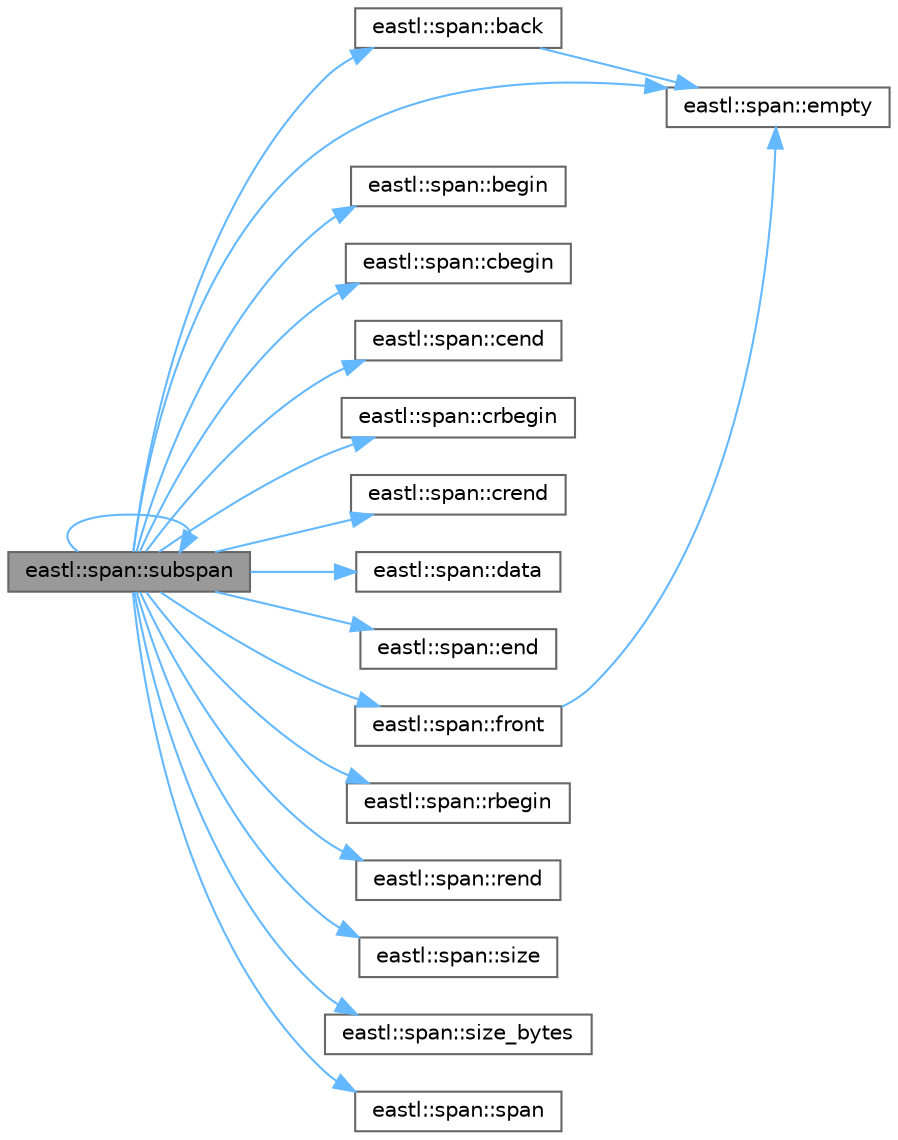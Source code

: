 digraph "eastl::span::subspan"
{
 // LATEX_PDF_SIZE
  bgcolor="transparent";
  edge [fontname=Helvetica,fontsize=10,labelfontname=Helvetica,labelfontsize=10];
  node [fontname=Helvetica,fontsize=10,shape=box,height=0.2,width=0.4];
  rankdir="LR";
  Node1 [id="Node000001",label="eastl::span::subspan",height=0.2,width=0.4,color="gray40", fillcolor="grey60", style="filled", fontcolor="black",tooltip=" "];
  Node1 -> Node2 [id="edge19_Node000001_Node000002",color="steelblue1",style="solid",tooltip=" "];
  Node2 [id="Node000002",label="eastl::span::back",height=0.2,width=0.4,color="grey40", fillcolor="white", style="filled",URL="$classeastl_1_1span.html#a266998d6f1c399a118247b83505e8030",tooltip=" "];
  Node2 -> Node3 [id="edge20_Node000002_Node000003",color="steelblue1",style="solid",tooltip=" "];
  Node3 [id="Node000003",label="eastl::span::empty",height=0.2,width=0.4,color="grey40", fillcolor="white", style="filled",URL="$classeastl_1_1span.html#aec26e7530ae891ac65497aee7e11737d",tooltip=" "];
  Node1 -> Node4 [id="edge21_Node000001_Node000004",color="steelblue1",style="solid",tooltip=" "];
  Node4 [id="Node000004",label="eastl::span::begin",height=0.2,width=0.4,color="grey40", fillcolor="white", style="filled",URL="$classeastl_1_1span.html#ad0c186d2f091d78e148a6a8d156bfc4b",tooltip=" "];
  Node1 -> Node5 [id="edge22_Node000001_Node000005",color="steelblue1",style="solid",tooltip=" "];
  Node5 [id="Node000005",label="eastl::span::cbegin",height=0.2,width=0.4,color="grey40", fillcolor="white", style="filled",URL="$classeastl_1_1span.html#a9af5f83cf7ce1e1e78d5f34e6f4617f0",tooltip=" "];
  Node1 -> Node6 [id="edge23_Node000001_Node000006",color="steelblue1",style="solid",tooltip=" "];
  Node6 [id="Node000006",label="eastl::span::cend",height=0.2,width=0.4,color="grey40", fillcolor="white", style="filled",URL="$classeastl_1_1span.html#a5e26b34eac1ec1f6a7fd11ef9f4cbb12",tooltip=" "];
  Node1 -> Node7 [id="edge24_Node000001_Node000007",color="steelblue1",style="solid",tooltip=" "];
  Node7 [id="Node000007",label="eastl::span::crbegin",height=0.2,width=0.4,color="grey40", fillcolor="white", style="filled",URL="$classeastl_1_1span.html#ac61d08e0ef929adf1f82f56a8db53044",tooltip=" "];
  Node1 -> Node8 [id="edge25_Node000001_Node000008",color="steelblue1",style="solid",tooltip=" "];
  Node8 [id="Node000008",label="eastl::span::crend",height=0.2,width=0.4,color="grey40", fillcolor="white", style="filled",URL="$classeastl_1_1span.html#a595838dcd5b858b52b18e49c69e9e5e5",tooltip=" "];
  Node1 -> Node9 [id="edge26_Node000001_Node000009",color="steelblue1",style="solid",tooltip=" "];
  Node9 [id="Node000009",label="eastl::span::data",height=0.2,width=0.4,color="grey40", fillcolor="white", style="filled",URL="$classeastl_1_1span.html#ade482726b6c0575573171f7b7471cf6f",tooltip=" "];
  Node1 -> Node3 [id="edge27_Node000001_Node000003",color="steelblue1",style="solid",tooltip=" "];
  Node1 -> Node10 [id="edge28_Node000001_Node000010",color="steelblue1",style="solid",tooltip=" "];
  Node10 [id="Node000010",label="eastl::span::end",height=0.2,width=0.4,color="grey40", fillcolor="white", style="filled",URL="$classeastl_1_1span.html#a2ff28100749f6a365f87218032d47b29",tooltip=" "];
  Node1 -> Node11 [id="edge29_Node000001_Node000011",color="steelblue1",style="solid",tooltip=" "];
  Node11 [id="Node000011",label="eastl::span::front",height=0.2,width=0.4,color="grey40", fillcolor="white", style="filled",URL="$classeastl_1_1span.html#a56920a1b8558dc2b6b9b709b802bb841",tooltip=" "];
  Node11 -> Node3 [id="edge30_Node000011_Node000003",color="steelblue1",style="solid",tooltip=" "];
  Node1 -> Node12 [id="edge31_Node000001_Node000012",color="steelblue1",style="solid",tooltip=" "];
  Node12 [id="Node000012",label="eastl::span::rbegin",height=0.2,width=0.4,color="grey40", fillcolor="white", style="filled",URL="$classeastl_1_1span.html#a60a99f27a981a0e78815f23ccbacaffd",tooltip=" "];
  Node1 -> Node13 [id="edge32_Node000001_Node000013",color="steelblue1",style="solid",tooltip=" "];
  Node13 [id="Node000013",label="eastl::span::rend",height=0.2,width=0.4,color="grey40", fillcolor="white", style="filled",URL="$classeastl_1_1span.html#af754f4d703443db94a77277c926a7f0a",tooltip=" "];
  Node1 -> Node14 [id="edge33_Node000001_Node000014",color="steelblue1",style="solid",tooltip=" "];
  Node14 [id="Node000014",label="eastl::span::size",height=0.2,width=0.4,color="grey40", fillcolor="white", style="filled",URL="$classeastl_1_1span.html#a0f7437e043b6e7c6628206dccda8f44c",tooltip=" "];
  Node1 -> Node15 [id="edge34_Node000001_Node000015",color="steelblue1",style="solid",tooltip=" "];
  Node15 [id="Node000015",label="eastl::span::size_bytes",height=0.2,width=0.4,color="grey40", fillcolor="white", style="filled",URL="$classeastl_1_1span.html#a074b5ba4bdbb57f117ac9af3cdffeb03",tooltip=" "];
  Node1 -> Node16 [id="edge35_Node000001_Node000016",color="steelblue1",style="solid",tooltip=" "];
  Node16 [id="Node000016",label="eastl::span::span",height=0.2,width=0.4,color="grey40", fillcolor="white", style="filled",URL="$classeastl_1_1span.html#adafbb5cd63b2106b617b86db7a304e73",tooltip=" "];
  Node1 -> Node1 [id="edge36_Node000001_Node000001",color="steelblue1",style="solid",tooltip=" "];
}
